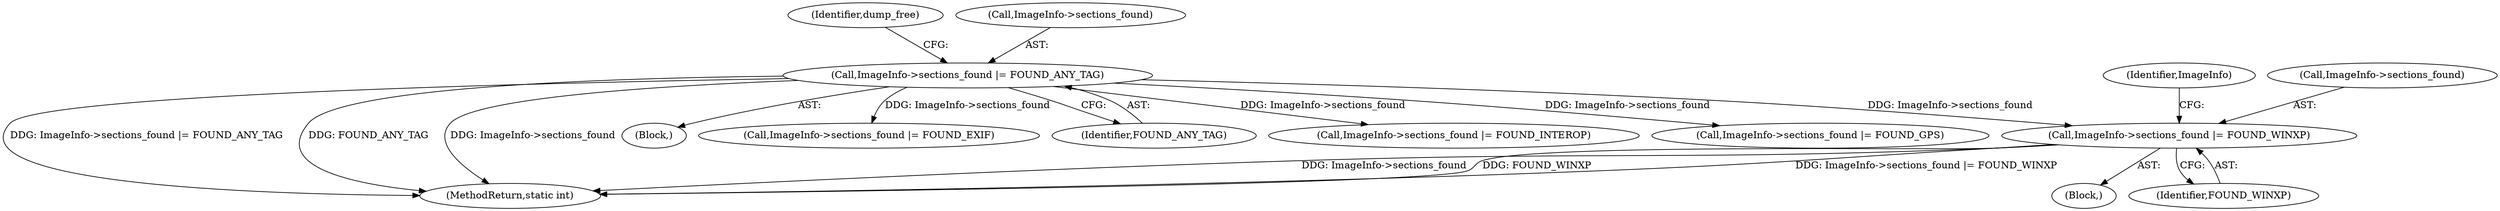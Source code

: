 digraph "0_php_082aecfc3a753ad03be82cf14f03ac065723ec92_0@pointer" {
"1000605" [label="(Call,ImageInfo->sections_found |= FOUND_WINXP)"];
"1000414" [label="(Call,ImageInfo->sections_found |= FOUND_ANY_TAG)"];
"1000749" [label="(Call,ImageInfo->sections_found |= FOUND_GPS)"];
"1000420" [label="(Identifier,dump_free)"];
"1000605" [label="(Call,ImageInfo->sections_found |= FOUND_WINXP)"];
"1000609" [label="(Identifier,FOUND_WINXP)"];
"1000797" [label="(MethodReturn,static int)"];
"1000141" [label="(Block,)"];
"1000415" [label="(Call,ImageInfo->sections_found)"];
"1000414" [label="(Call,ImageInfo->sections_found |= FOUND_ANY_TAG)"];
"1000739" [label="(Call,ImageInfo->sections_found |= FOUND_EXIF)"];
"1000613" [label="(Identifier,ImageInfo)"];
"1000512" [label="(Block,)"];
"1000606" [label="(Call,ImageInfo->sections_found)"];
"1000418" [label="(Identifier,FOUND_ANY_TAG)"];
"1000759" [label="(Call,ImageInfo->sections_found |= FOUND_INTEROP)"];
"1000605" -> "1000512"  [label="AST: "];
"1000605" -> "1000609"  [label="CFG: "];
"1000606" -> "1000605"  [label="AST: "];
"1000609" -> "1000605"  [label="AST: "];
"1000613" -> "1000605"  [label="CFG: "];
"1000605" -> "1000797"  [label="DDG: ImageInfo->sections_found |= FOUND_WINXP"];
"1000605" -> "1000797"  [label="DDG: ImageInfo->sections_found"];
"1000605" -> "1000797"  [label="DDG: FOUND_WINXP"];
"1000414" -> "1000605"  [label="DDG: ImageInfo->sections_found"];
"1000414" -> "1000141"  [label="AST: "];
"1000414" -> "1000418"  [label="CFG: "];
"1000415" -> "1000414"  [label="AST: "];
"1000418" -> "1000414"  [label="AST: "];
"1000420" -> "1000414"  [label="CFG: "];
"1000414" -> "1000797"  [label="DDG: ImageInfo->sections_found |= FOUND_ANY_TAG"];
"1000414" -> "1000797"  [label="DDG: FOUND_ANY_TAG"];
"1000414" -> "1000797"  [label="DDG: ImageInfo->sections_found"];
"1000414" -> "1000739"  [label="DDG: ImageInfo->sections_found"];
"1000414" -> "1000749"  [label="DDG: ImageInfo->sections_found"];
"1000414" -> "1000759"  [label="DDG: ImageInfo->sections_found"];
}
